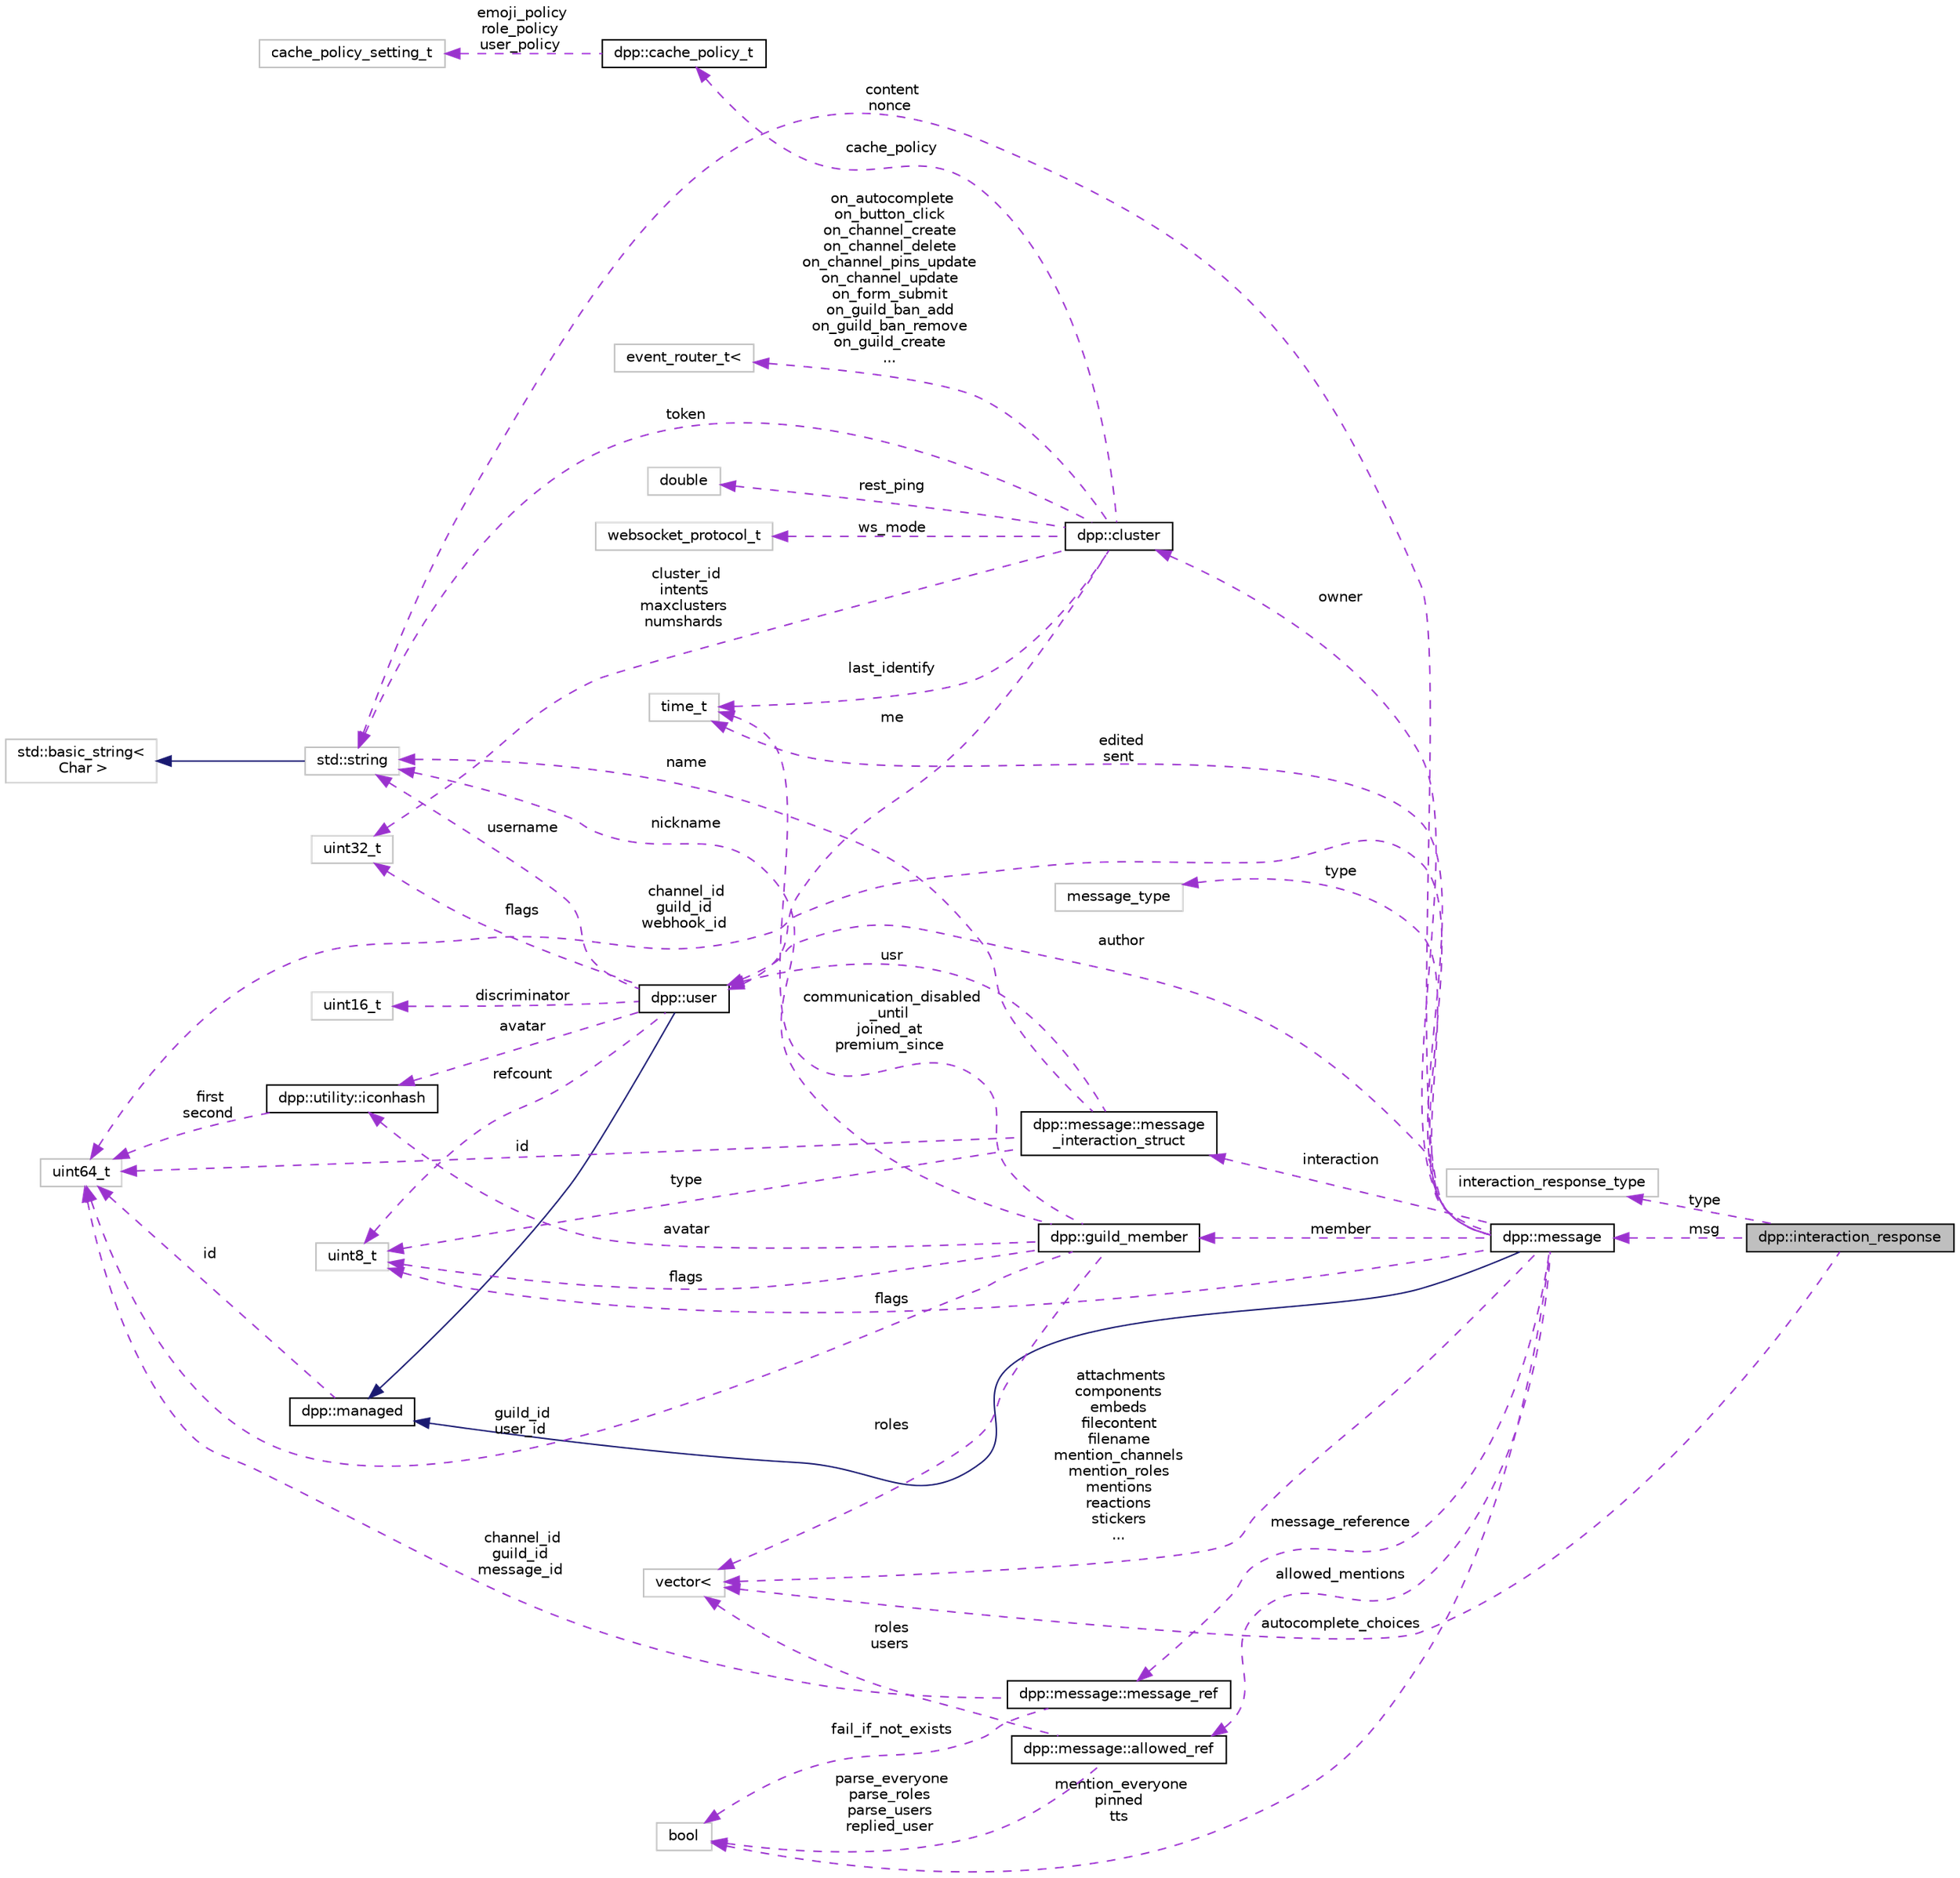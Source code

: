 digraph "dpp::interaction_response"
{
 // INTERACTIVE_SVG=YES
 // LATEX_PDF_SIZE
  bgcolor="transparent";
  edge [fontname="Helvetica",fontsize="10",labelfontname="Helvetica",labelfontsize="10"];
  node [fontname="Helvetica",fontsize="10",shape=record];
  rankdir="LR";
  Node1 [label="dpp::interaction_response",height=0.2,width=0.4,color="black", fillcolor="grey75", style="filled", fontcolor="black",tooltip="A response to an interaction, used to reply to a command and initiate a message, which can be hidden ..."];
  Node2 -> Node1 [dir="back",color="darkorchid3",fontsize="10",style="dashed",label=" type" ,fontname="Helvetica"];
  Node2 [label="interaction_response_type",height=0.2,width=0.4,color="grey75",tooltip=" "];
  Node3 -> Node1 [dir="back",color="darkorchid3",fontsize="10",style="dashed",label=" msg" ,fontname="Helvetica"];
  Node3 [label="dpp::message",height=0.2,width=0.4,color="black",URL="$structdpp_1_1message.html",tooltip="Represents messages sent and received on Discord."];
  Node4 -> Node3 [dir="back",color="midnightblue",fontsize="10",style="solid",fontname="Helvetica"];
  Node4 [label="dpp::managed",height=0.2,width=0.4,color="black",URL="$classdpp_1_1managed.html",tooltip="The managed class is the base class for various types that can be stored in a cache that are identifi..."];
  Node5 -> Node4 [dir="back",color="darkorchid3",fontsize="10",style="dashed",label=" id" ,fontname="Helvetica"];
  Node5 [label="uint64_t",height=0.2,width=0.4,color="grey75",tooltip=" "];
  Node5 -> Node3 [dir="back",color="darkorchid3",fontsize="10",style="dashed",label=" channel_id\nguild_id\nwebhook_id" ,fontname="Helvetica"];
  Node6 -> Node3 [dir="back",color="darkorchid3",fontsize="10",style="dashed",label=" author" ,fontname="Helvetica"];
  Node6 [label="dpp::user",height=0.2,width=0.4,color="black",URL="$classdpp_1_1user.html",tooltip="Represents a user on discord. May or may not be a member of a dpp::guild."];
  Node4 -> Node6 [dir="back",color="midnightblue",fontsize="10",style="solid",fontname="Helvetica"];
  Node7 -> Node6 [dir="back",color="darkorchid3",fontsize="10",style="dashed",label=" username" ,fontname="Helvetica"];
  Node7 [label="std::string",height=0.2,width=0.4,color="grey75",tooltip=" "];
  Node8 -> Node7 [dir="back",color="midnightblue",fontsize="10",style="solid",fontname="Helvetica"];
  Node8 [label="std::basic_string\<\l Char \>",height=0.2,width=0.4,color="grey75",tooltip=" "];
  Node9 -> Node6 [dir="back",color="darkorchid3",fontsize="10",style="dashed",label=" discriminator" ,fontname="Helvetica"];
  Node9 [label="uint16_t",height=0.2,width=0.4,color="grey75",tooltip=" "];
  Node10 -> Node6 [dir="back",color="darkorchid3",fontsize="10",style="dashed",label=" avatar" ,fontname="Helvetica"];
  Node10 [label="dpp::utility::iconhash",height=0.2,width=0.4,color="black",URL="$structdpp_1_1utility_1_1iconhash.html",tooltip="Store a 128 bit icon hash (profile picture, server icon etc) as a 128 bit binary value made of two ui..."];
  Node5 -> Node10 [dir="back",color="darkorchid3",fontsize="10",style="dashed",label=" first\nsecond" ,fontname="Helvetica"];
  Node11 -> Node6 [dir="back",color="darkorchid3",fontsize="10",style="dashed",label=" flags" ,fontname="Helvetica"];
  Node11 [label="uint32_t",height=0.2,width=0.4,color="grey75",tooltip=" "];
  Node12 -> Node6 [dir="back",color="darkorchid3",fontsize="10",style="dashed",label=" refcount" ,fontname="Helvetica"];
  Node12 [label="uint8_t",height=0.2,width=0.4,color="grey75",tooltip=" "];
  Node13 -> Node3 [dir="back",color="darkorchid3",fontsize="10",style="dashed",label=" member" ,fontname="Helvetica"];
  Node13 [label="dpp::guild_member",height=0.2,width=0.4,color="black",URL="$classdpp_1_1guild__member.html",tooltip="Represents dpp::user membership upon a dpp::guild. This contains the user's nickname,..."];
  Node7 -> Node13 [dir="back",color="darkorchid3",fontsize="10",style="dashed",label=" nickname" ,fontname="Helvetica"];
  Node5 -> Node13 [dir="back",color="darkorchid3",fontsize="10",style="dashed",label=" guild_id\nuser_id" ,fontname="Helvetica"];
  Node14 -> Node13 [dir="back",color="darkorchid3",fontsize="10",style="dashed",label=" roles" ,fontname="Helvetica"];
  Node14 [label="vector\<",height=0.2,width=0.4,color="grey75",tooltip=" "];
  Node15 -> Node13 [dir="back",color="darkorchid3",fontsize="10",style="dashed",label=" communication_disabled\l_until\njoined_at\npremium_since" ,fontname="Helvetica"];
  Node15 [label="time_t",height=0.2,width=0.4,color="grey75",tooltip=" "];
  Node12 -> Node13 [dir="back",color="darkorchid3",fontsize="10",style="dashed",label=" flags" ,fontname="Helvetica"];
  Node10 -> Node13 [dir="back",color="darkorchid3",fontsize="10",style="dashed",label=" avatar" ,fontname="Helvetica"];
  Node7 -> Node3 [dir="back",color="darkorchid3",fontsize="10",style="dashed",label=" content\nnonce" ,fontname="Helvetica"];
  Node14 -> Node3 [dir="back",color="darkorchid3",fontsize="10",style="dashed",label=" attachments\ncomponents\nembeds\nfilecontent\nfilename\nmention_channels\nmention_roles\nmentions\nreactions\nstickers\n..." ,fontname="Helvetica"];
  Node15 -> Node3 [dir="back",color="darkorchid3",fontsize="10",style="dashed",label=" edited\nsent" ,fontname="Helvetica"];
  Node16 -> Node3 [dir="back",color="darkorchid3",fontsize="10",style="dashed",label=" mention_everyone\npinned\ntts" ,fontname="Helvetica"];
  Node16 [label="bool",height=0.2,width=0.4,color="grey75",tooltip=" "];
  Node12 -> Node3 [dir="back",color="darkorchid3",fontsize="10",style="dashed",label=" flags" ,fontname="Helvetica"];
  Node17 -> Node3 [dir="back",color="darkorchid3",fontsize="10",style="dashed",label=" type" ,fontname="Helvetica"];
  Node17 [label="message_type",height=0.2,width=0.4,color="grey75",tooltip=" "];
  Node18 -> Node3 [dir="back",color="darkorchid3",fontsize="10",style="dashed",label=" message_reference" ,fontname="Helvetica"];
  Node18 [label="dpp::message::message_ref",height=0.2,width=0.4,color="black",URL="$structdpp_1_1message_1_1message__ref.html",tooltip="Reference to another message, e.g. a reply."];
  Node5 -> Node18 [dir="back",color="darkorchid3",fontsize="10",style="dashed",label=" channel_id\nguild_id\nmessage_id" ,fontname="Helvetica"];
  Node16 -> Node18 [dir="back",color="darkorchid3",fontsize="10",style="dashed",label=" fail_if_not_exists" ,fontname="Helvetica"];
  Node19 -> Node3 [dir="back",color="darkorchid3",fontsize="10",style="dashed",label=" interaction" ,fontname="Helvetica"];
  Node19 [label="dpp::message::message\l_interaction_struct",height=0.2,width=0.4,color="black",URL="$structdpp_1_1message_1_1message__interaction__struct.html",tooltip="Reference to an interaction."];
  Node5 -> Node19 [dir="back",color="darkorchid3",fontsize="10",style="dashed",label=" id" ,fontname="Helvetica"];
  Node12 -> Node19 [dir="back",color="darkorchid3",fontsize="10",style="dashed",label=" type" ,fontname="Helvetica"];
  Node7 -> Node19 [dir="back",color="darkorchid3",fontsize="10",style="dashed",label=" name" ,fontname="Helvetica"];
  Node6 -> Node19 [dir="back",color="darkorchid3",fontsize="10",style="dashed",label=" usr" ,fontname="Helvetica"];
  Node20 -> Node3 [dir="back",color="darkorchid3",fontsize="10",style="dashed",label=" allowed_mentions" ,fontname="Helvetica"];
  Node20 [label="dpp::message::allowed_ref",height=0.2,width=0.4,color="black",URL="$structdpp_1_1message_1_1allowed__ref.html",tooltip="Allowed mentions details."];
  Node16 -> Node20 [dir="back",color="darkorchid3",fontsize="10",style="dashed",label=" parse_everyone\nparse_roles\nparse_users\nreplied_user" ,fontname="Helvetica"];
  Node14 -> Node20 [dir="back",color="darkorchid3",fontsize="10",style="dashed",label=" roles\nusers" ,fontname="Helvetica"];
  Node21 -> Node3 [dir="back",color="darkorchid3",fontsize="10",style="dashed",label=" owner" ,fontname="Helvetica"];
  Node21 [label="dpp::cluster",height=0.2,width=0.4,color="black",URL="$classdpp_1_1cluster.html",tooltip="The cluster class represents a group of shards and a command queue for sending and receiving commands..."];
  Node7 -> Node21 [dir="back",color="darkorchid3",fontsize="10",style="dashed",label=" token" ,fontname="Helvetica"];
  Node15 -> Node21 [dir="back",color="darkorchid3",fontsize="10",style="dashed",label=" last_identify" ,fontname="Helvetica"];
  Node11 -> Node21 [dir="back",color="darkorchid3",fontsize="10",style="dashed",label=" cluster_id\nintents\nmaxclusters\nnumshards" ,fontname="Helvetica"];
  Node22 -> Node21 [dir="back",color="darkorchid3",fontsize="10",style="dashed",label=" rest_ping" ,fontname="Helvetica"];
  Node22 [label="double",height=0.2,width=0.4,color="grey75",tooltip=" "];
  Node6 -> Node21 [dir="back",color="darkorchid3",fontsize="10",style="dashed",label=" me" ,fontname="Helvetica"];
  Node23 -> Node21 [dir="back",color="darkorchid3",fontsize="10",style="dashed",label=" cache_policy" ,fontname="Helvetica"];
  Node23 [label="dpp::cache_policy_t",height=0.2,width=0.4,color="black",URL="$structdpp_1_1cache__policy__t.html",tooltip="Represents the caching policy of the cluster."];
  Node24 -> Node23 [dir="back",color="darkorchid3",fontsize="10",style="dashed",label=" emoji_policy\nrole_policy\nuser_policy" ,fontname="Helvetica"];
  Node24 [label="cache_policy_setting_t",height=0.2,width=0.4,color="grey75",tooltip=" "];
  Node25 -> Node21 [dir="back",color="darkorchid3",fontsize="10",style="dashed",label=" ws_mode" ,fontname="Helvetica"];
  Node25 [label="websocket_protocol_t",height=0.2,width=0.4,color="grey75",tooltip=" "];
  Node26 -> Node21 [dir="back",color="darkorchid3",fontsize="10",style="dashed",label=" on_autocomplete\non_button_click\non_channel_create\non_channel_delete\non_channel_pins_update\non_channel_update\non_form_submit\non_guild_ban_add\non_guild_ban_remove\non_guild_create\n..." ,fontname="Helvetica"];
  Node26 [label="event_router_t\<",height=0.2,width=0.4,color="grey75",tooltip=" "];
  Node14 -> Node1 [dir="back",color="darkorchid3",fontsize="10",style="dashed",label=" autocomplete_choices" ,fontname="Helvetica"];
}
